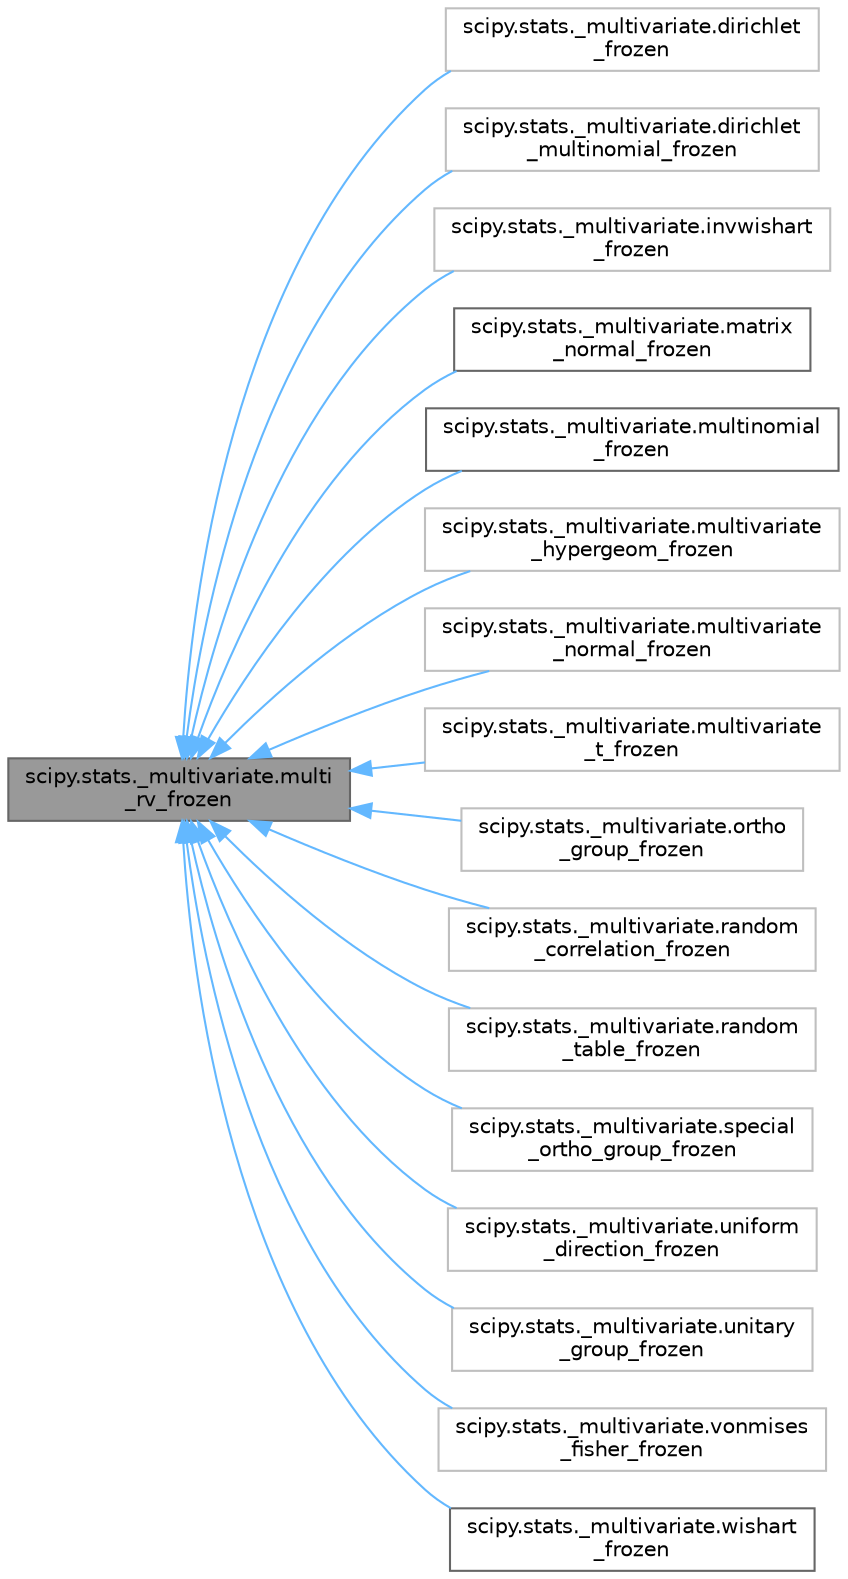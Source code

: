 digraph "scipy.stats._multivariate.multi_rv_frozen"
{
 // LATEX_PDF_SIZE
  bgcolor="transparent";
  edge [fontname=Helvetica,fontsize=10,labelfontname=Helvetica,labelfontsize=10];
  node [fontname=Helvetica,fontsize=10,shape=box,height=0.2,width=0.4];
  rankdir="LR";
  Node1 [id="Node000001",label="scipy.stats._multivariate.multi\l_rv_frozen",height=0.2,width=0.4,color="gray40", fillcolor="grey60", style="filled", fontcolor="black",tooltip=" "];
  Node1 -> Node2 [id="edge1_Node000001_Node000002",dir="back",color="steelblue1",style="solid",tooltip=" "];
  Node2 [id="Node000002",label="scipy.stats._multivariate.dirichlet\l_frozen",height=0.2,width=0.4,color="grey75", fillcolor="white", style="filled",URL="$dd/d8f/classscipy_1_1stats_1_1__multivariate_1_1dirichlet__frozen.html",tooltip=" "];
  Node1 -> Node3 [id="edge2_Node000001_Node000003",dir="back",color="steelblue1",style="solid",tooltip=" "];
  Node3 [id="Node000003",label="scipy.stats._multivariate.dirichlet\l_multinomial_frozen",height=0.2,width=0.4,color="grey75", fillcolor="white", style="filled",URL="$d3/d03/classscipy_1_1stats_1_1__multivariate_1_1dirichlet__multinomial__frozen.html",tooltip=" "];
  Node1 -> Node4 [id="edge3_Node000001_Node000004",dir="back",color="steelblue1",style="solid",tooltip=" "];
  Node4 [id="Node000004",label="scipy.stats._multivariate.invwishart\l_frozen",height=0.2,width=0.4,color="grey75", fillcolor="white", style="filled",URL="$df/daa/classscipy_1_1stats_1_1__multivariate_1_1invwishart__frozen.html",tooltip=" "];
  Node1 -> Node5 [id="edge4_Node000001_Node000005",dir="back",color="steelblue1",style="solid",tooltip=" "];
  Node5 [id="Node000005",label="scipy.stats._multivariate.matrix\l_normal_frozen",height=0.2,width=0.4,color="gray40", fillcolor="white", style="filled",URL="$df/d62/classscipy_1_1stats_1_1__multivariate_1_1matrix__normal__frozen.html",tooltip=" "];
  Node1 -> Node6 [id="edge5_Node000001_Node000006",dir="back",color="steelblue1",style="solid",tooltip=" "];
  Node6 [id="Node000006",label="scipy.stats._multivariate.multinomial\l_frozen",height=0.2,width=0.4,color="gray40", fillcolor="white", style="filled",URL="$dc/db5/classscipy_1_1stats_1_1__multivariate_1_1multinomial__frozen.html",tooltip=" "];
  Node1 -> Node7 [id="edge6_Node000001_Node000007",dir="back",color="steelblue1",style="solid",tooltip=" "];
  Node7 [id="Node000007",label="scipy.stats._multivariate.multivariate\l_hypergeom_frozen",height=0.2,width=0.4,color="grey75", fillcolor="white", style="filled",URL="$de/df4/classscipy_1_1stats_1_1__multivariate_1_1multivariate__hypergeom__frozen.html",tooltip=" "];
  Node1 -> Node8 [id="edge7_Node000001_Node000008",dir="back",color="steelblue1",style="solid",tooltip=" "];
  Node8 [id="Node000008",label="scipy.stats._multivariate.multivariate\l_normal_frozen",height=0.2,width=0.4,color="grey75", fillcolor="white", style="filled",URL="$d2/d39/classscipy_1_1stats_1_1__multivariate_1_1multivariate__normal__frozen.html",tooltip=" "];
  Node1 -> Node9 [id="edge8_Node000001_Node000009",dir="back",color="steelblue1",style="solid",tooltip=" "];
  Node9 [id="Node000009",label="scipy.stats._multivariate.multivariate\l_t_frozen",height=0.2,width=0.4,color="grey75", fillcolor="white", style="filled",URL="$d6/d33/classscipy_1_1stats_1_1__multivariate_1_1multivariate__t__frozen.html",tooltip=" "];
  Node1 -> Node10 [id="edge9_Node000001_Node000010",dir="back",color="steelblue1",style="solid",tooltip=" "];
  Node10 [id="Node000010",label="scipy.stats._multivariate.ortho\l_group_frozen",height=0.2,width=0.4,color="grey75", fillcolor="white", style="filled",URL="$dc/d5a/classscipy_1_1stats_1_1__multivariate_1_1ortho__group__frozen.html",tooltip=" "];
  Node1 -> Node11 [id="edge10_Node000001_Node000011",dir="back",color="steelblue1",style="solid",tooltip=" "];
  Node11 [id="Node000011",label="scipy.stats._multivariate.random\l_correlation_frozen",height=0.2,width=0.4,color="grey75", fillcolor="white", style="filled",URL="$df/d16/classscipy_1_1stats_1_1__multivariate_1_1random__correlation__frozen.html",tooltip=" "];
  Node1 -> Node12 [id="edge11_Node000001_Node000012",dir="back",color="steelblue1",style="solid",tooltip=" "];
  Node12 [id="Node000012",label="scipy.stats._multivariate.random\l_table_frozen",height=0.2,width=0.4,color="grey75", fillcolor="white", style="filled",URL="$d1/dbd/classscipy_1_1stats_1_1__multivariate_1_1random__table__frozen.html",tooltip=" "];
  Node1 -> Node13 [id="edge12_Node000001_Node000013",dir="back",color="steelblue1",style="solid",tooltip=" "];
  Node13 [id="Node000013",label="scipy.stats._multivariate.special\l_ortho_group_frozen",height=0.2,width=0.4,color="grey75", fillcolor="white", style="filled",URL="$d4/dbc/classscipy_1_1stats_1_1__multivariate_1_1special__ortho__group__frozen.html",tooltip=" "];
  Node1 -> Node14 [id="edge13_Node000001_Node000014",dir="back",color="steelblue1",style="solid",tooltip=" "];
  Node14 [id="Node000014",label="scipy.stats._multivariate.uniform\l_direction_frozen",height=0.2,width=0.4,color="grey75", fillcolor="white", style="filled",URL="$d0/daf/classscipy_1_1stats_1_1__multivariate_1_1uniform__direction__frozen.html",tooltip=" "];
  Node1 -> Node15 [id="edge14_Node000001_Node000015",dir="back",color="steelblue1",style="solid",tooltip=" "];
  Node15 [id="Node000015",label="scipy.stats._multivariate.unitary\l_group_frozen",height=0.2,width=0.4,color="grey75", fillcolor="white", style="filled",URL="$dd/dcd/classscipy_1_1stats_1_1__multivariate_1_1unitary__group__frozen.html",tooltip=" "];
  Node1 -> Node16 [id="edge15_Node000001_Node000016",dir="back",color="steelblue1",style="solid",tooltip=" "];
  Node16 [id="Node000016",label="scipy.stats._multivariate.vonmises\l_fisher_frozen",height=0.2,width=0.4,color="grey75", fillcolor="white", style="filled",URL="$de/d15/classscipy_1_1stats_1_1__multivariate_1_1vonmises__fisher__frozen.html",tooltip=" "];
  Node1 -> Node17 [id="edge16_Node000001_Node000017",dir="back",color="steelblue1",style="solid",tooltip=" "];
  Node17 [id="Node000017",label="scipy.stats._multivariate.wishart\l_frozen",height=0.2,width=0.4,color="gray40", fillcolor="white", style="filled",URL="$d5/d0b/classscipy_1_1stats_1_1__multivariate_1_1wishart__frozen.html",tooltip=" "];
}
